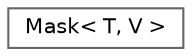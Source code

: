 digraph "Graphical Class Hierarchy"
{
 // LATEX_PDF_SIZE
  bgcolor="transparent";
  edge [fontname=Helvetica,fontsize=10,labelfontname=Helvetica,labelfontsize=10];
  node [fontname=Helvetica,fontsize=10,shape=box,height=0.2,width=0.4];
  rankdir="LR";
  Node0 [id="Node000000",label="Mask\< T, V \>",height=0.2,width=0.4,color="grey40", fillcolor="white", style="filled",URL="$d9/de9/classMask.html",tooltip=" "];
}

